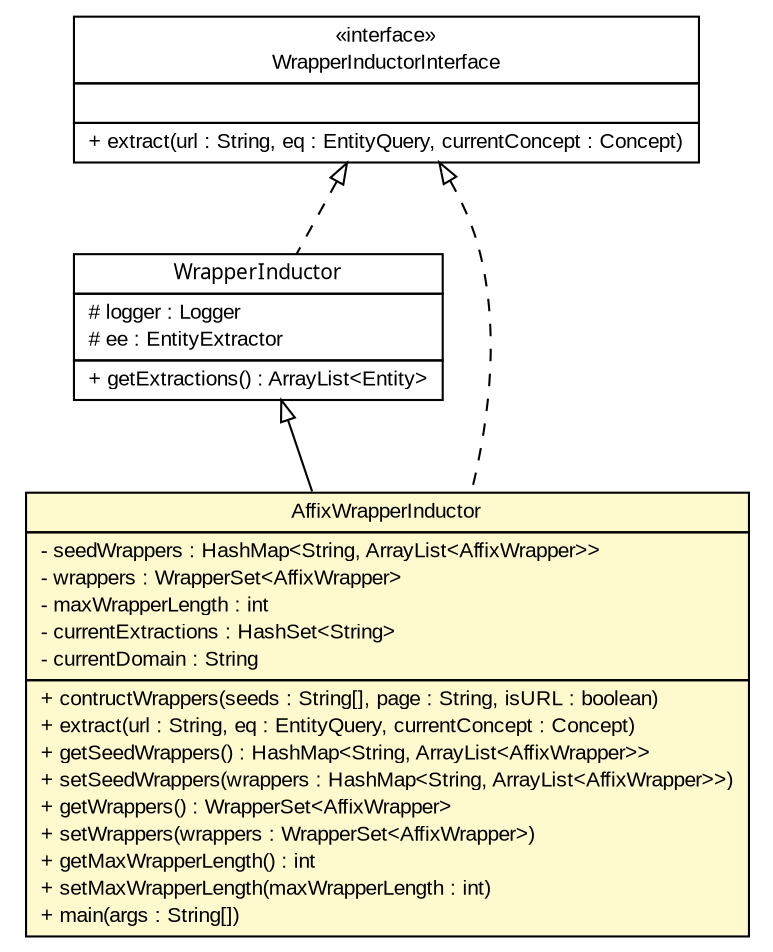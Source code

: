 #!/usr/local/bin/dot
#
# Class diagram 
# Generated by UMLGraph version 5.2 (http://www.umlgraph.org/)
#

digraph G {
	edge [fontname="arial",fontsize=10,labelfontname="arial",labelfontsize=10];
	node [fontname="arial",fontsize=10,shape=plaintext];
	nodesep=0.25;
	ranksep=0.5;
	// tud.iir.extraction.entity.WrapperInductorInterface
	c26664 [label=<<table title="tud.iir.extraction.entity.WrapperInductorInterface" border="0" cellborder="1" cellspacing="0" cellpadding="2" port="p" href="./WrapperInductorInterface.html">
		<tr><td><table border="0" cellspacing="0" cellpadding="1">
<tr><td align="center" balign="center"> &#171;interface&#187; </td></tr>
<tr><td align="center" balign="center"> WrapperInductorInterface </td></tr>
		</table></td></tr>
		<tr><td><table border="0" cellspacing="0" cellpadding="1">
<tr><td align="left" balign="left">  </td></tr>
		</table></td></tr>
		<tr><td><table border="0" cellspacing="0" cellpadding="1">
<tr><td align="left" balign="left"> + extract(url : String, eq : EntityQuery, currentConcept : Concept) </td></tr>
		</table></td></tr>
		</table>>, fontname="arial", fontcolor="black", fontsize=10.0];
	// tud.iir.extraction.entity.WrapperInductor
	c26665 [label=<<table title="tud.iir.extraction.entity.WrapperInductor" border="0" cellborder="1" cellspacing="0" cellpadding="2" port="p" href="./WrapperInductor.html">
		<tr><td><table border="0" cellspacing="0" cellpadding="1">
<tr><td align="center" balign="center"><font face="ariali"> WrapperInductor </font></td></tr>
		</table></td></tr>
		<tr><td><table border="0" cellspacing="0" cellpadding="1">
<tr><td align="left" balign="left"> # logger : Logger </td></tr>
<tr><td align="left" balign="left"> # ee : EntityExtractor </td></tr>
		</table></td></tr>
		<tr><td><table border="0" cellspacing="0" cellpadding="1">
<tr><td align="left" balign="left"> + getExtractions() : ArrayList&lt;Entity&gt; </td></tr>
		</table></td></tr>
		</table>>, fontname="arial", fontcolor="black", fontsize=10.0];
	// tud.iir.extraction.entity.AffixWrapperInductor
	c26682 [label=<<table title="tud.iir.extraction.entity.AffixWrapperInductor" border="0" cellborder="1" cellspacing="0" cellpadding="2" port="p" bgcolor="lemonChiffon" href="./AffixWrapperInductor.html">
		<tr><td><table border="0" cellspacing="0" cellpadding="1">
<tr><td align="center" balign="center"> AffixWrapperInductor </td></tr>
		</table></td></tr>
		<tr><td><table border="0" cellspacing="0" cellpadding="1">
<tr><td align="left" balign="left"> - seedWrappers : HashMap&lt;String, ArrayList&lt;AffixWrapper&gt;&gt; </td></tr>
<tr><td align="left" balign="left"> - wrappers : WrapperSet&lt;AffixWrapper&gt; </td></tr>
<tr><td align="left" balign="left"> - maxWrapperLength : int </td></tr>
<tr><td align="left" balign="left"> - currentExtractions : HashSet&lt;String&gt; </td></tr>
<tr><td align="left" balign="left"> - currentDomain : String </td></tr>
		</table></td></tr>
		<tr><td><table border="0" cellspacing="0" cellpadding="1">
<tr><td align="left" balign="left"> + contructWrappers(seeds : String[], page : String, isURL : boolean) </td></tr>
<tr><td align="left" balign="left"> + extract(url : String, eq : EntityQuery, currentConcept : Concept) </td></tr>
<tr><td align="left" balign="left"> + getSeedWrappers() : HashMap&lt;String, ArrayList&lt;AffixWrapper&gt;&gt; </td></tr>
<tr><td align="left" balign="left"> + setSeedWrappers(wrappers : HashMap&lt;String, ArrayList&lt;AffixWrapper&gt;&gt;) </td></tr>
<tr><td align="left" balign="left"> + getWrappers() : WrapperSet&lt;AffixWrapper&gt; </td></tr>
<tr><td align="left" balign="left"> + setWrappers(wrappers : WrapperSet&lt;AffixWrapper&gt;) </td></tr>
<tr><td align="left" balign="left"> + getMaxWrapperLength() : int </td></tr>
<tr><td align="left" balign="left"> + setMaxWrapperLength(maxWrapperLength : int) </td></tr>
<tr><td align="left" balign="left"> + main(args : String[]) </td></tr>
		</table></td></tr>
		</table>>, fontname="arial", fontcolor="black", fontsize=10.0];
	//tud.iir.extraction.entity.WrapperInductor implements tud.iir.extraction.entity.WrapperInductorInterface
	c26664:p -> c26665:p [dir=back,arrowtail=empty,style=dashed];
	//tud.iir.extraction.entity.AffixWrapperInductor extends tud.iir.extraction.entity.WrapperInductor
	c26665:p -> c26682:p [dir=back,arrowtail=empty];
	//tud.iir.extraction.entity.AffixWrapperInductor implements tud.iir.extraction.entity.WrapperInductorInterface
	c26664:p -> c26682:p [dir=back,arrowtail=empty,style=dashed];
}

